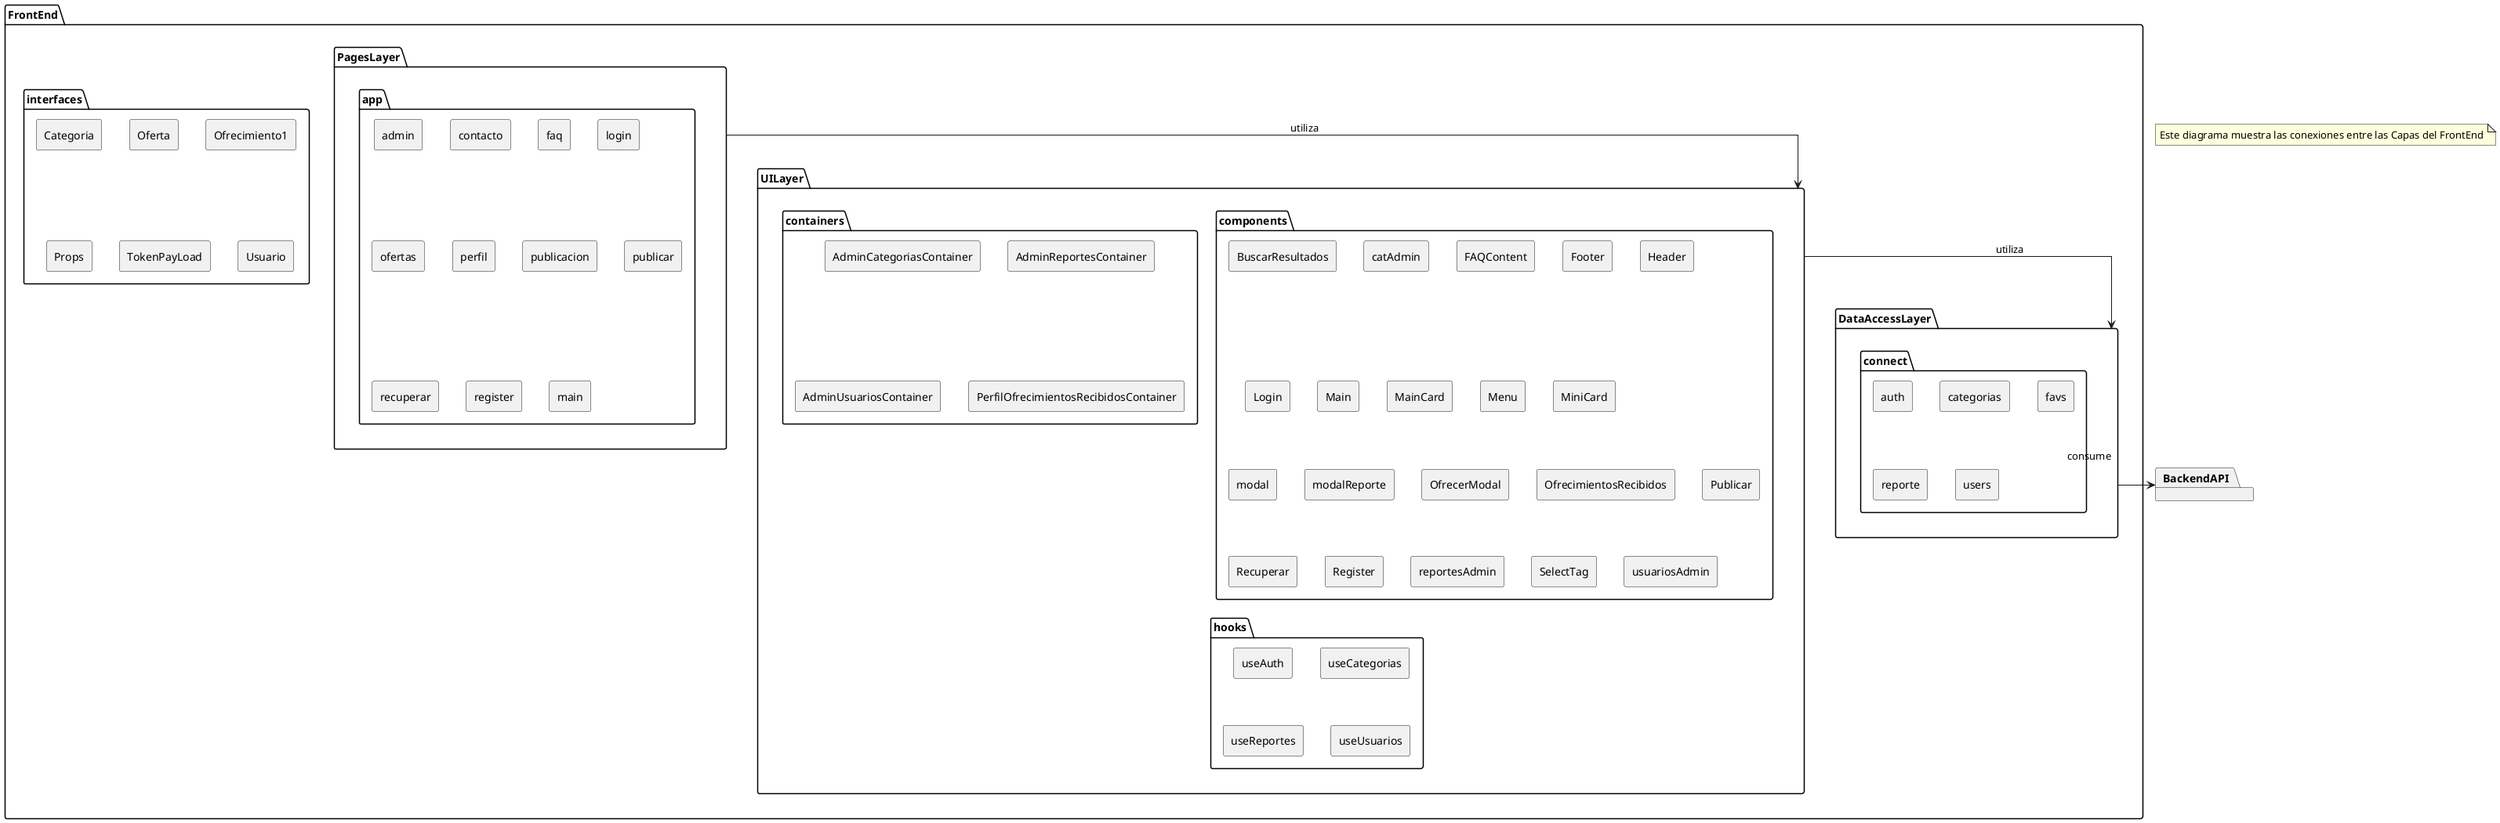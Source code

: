 @startuml diagramaGeneral

note as N1
  Este diagrama muestra las conexiones entre las Capas del FrontEnd
end note

top to bottom direction
skinparam componentStyle rectangle
skinparam linetype ortho

package FrontEnd{
    package PagesLayer{
        package app{
            [admin]
            [contacto]
            [faq]
            [login]
            [ofertas]
            [perfil]
            [publicacion]
            [publicar]
            [recuperar]
            [register]
            [main]
        }
    }


    package UILayer {
        package components{
            [BuscarResultados]
            [catAdmin]
            [FAQContent]
            [Footer]
            [Header]
            [Login]
            [Main]
            [MainCard]
            [Menu]
            [MiniCard]
            [modal]
            [modalReporte]
            [OfrecerModal]
            [OfrecimientosRecibidos]
            [Publicar]
            [Recuperar]
            [Register]
            [reportesAdmin]
            [SelectTag]
            [usuariosAdmin]
        }

        package containers{
            [AdminCategoriasContainer]
            [AdminReportesContainer]
            [AdminUsuariosContainer]
            [PerfilOfrecimientosRecibidosContainer]
        }

        package hooks{
            [useAuth]
            [useCategorias]
            [useReportes]
            [useUsuarios]
        }

    }

    package DataAccessLayer{
        package connect{
            [auth]
            [categorias]
            [favs]
            [ofertas]
            [reporte]
            [users]
        }
    }


    package interfaces{
        [Categoria]
        [Oferta]
        [Ofrecimiento1]
        [Props]
        [reporte]
        [TokenPayLoad]
        [Usuario]
    }
}

package BackendAPI

' relaciones

PagesLayer --> UILayer : "utiliza"
UILayer --> DataAccessLayer : "utiliza"
DataAccessLayer --> BackendAPI: "consume"




@enduml